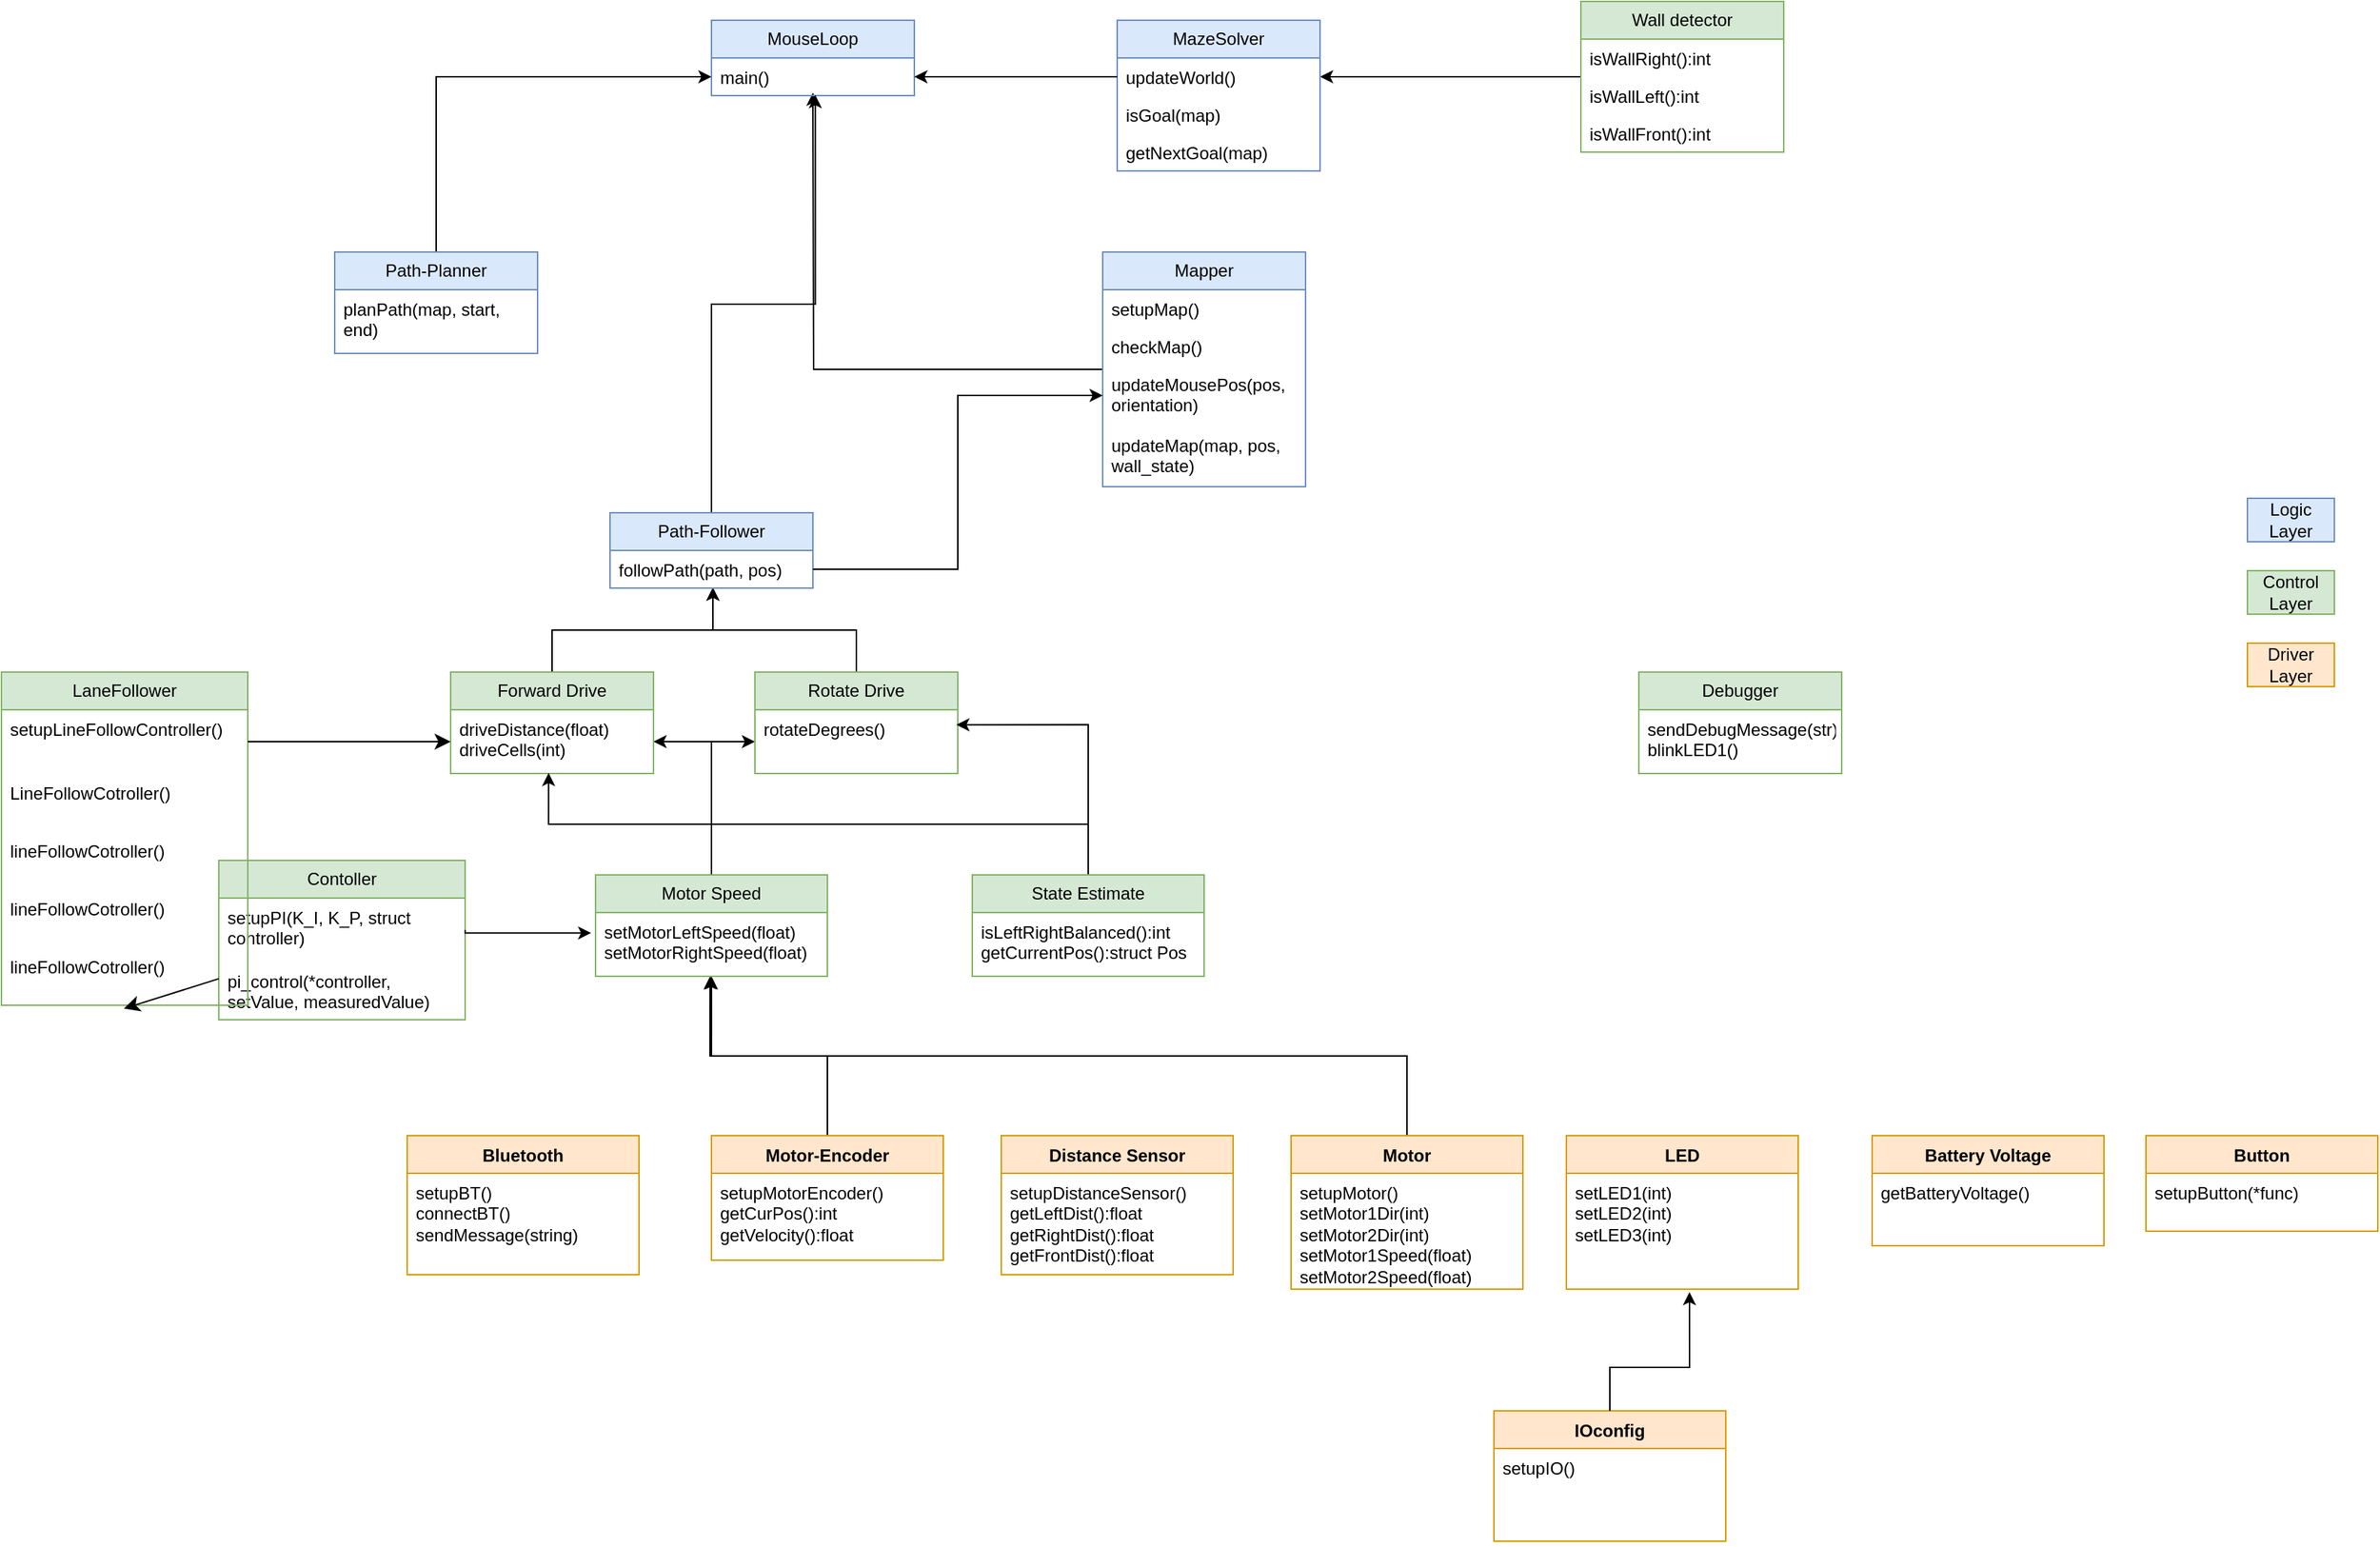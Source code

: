 <mxfile version="22.0.0" type="github">
  <diagram id="C5RBs43oDa-KdzZeNtuy" name="Page-1">
    <mxGraphModel dx="2304" dy="2022" grid="1" gridSize="10" guides="1" tooltips="1" connect="1" arrows="1" fold="1" page="1" pageScale="1" pageWidth="827" pageHeight="1169" math="0" shadow="0">
      <root>
        <mxCell id="WIyWlLk6GJQsqaUBKTNV-0" />
        <mxCell id="WIyWlLk6GJQsqaUBKTNV-1" parent="WIyWlLk6GJQsqaUBKTNV-0" />
        <mxCell id="czigmZRqxlCVBja09hjT-0" value="Bluetooth" style="swimlane;fontStyle=1;align=center;verticalAlign=top;childLayout=stackLayout;horizontal=1;startSize=26;horizontalStack=0;resizeParent=1;resizeParentMax=0;resizeLast=0;collapsible=1;marginBottom=0;whiteSpace=wrap;html=1;fillColor=#ffe6cc;strokeColor=#d79b00;" parent="WIyWlLk6GJQsqaUBKTNV-1" vertex="1">
          <mxGeometry x="70" y="520" width="160" height="96" as="geometry" />
        </mxCell>
        <mxCell id="czigmZRqxlCVBja09hjT-3" value="setupBT()&lt;br&gt;connectBT()&lt;br&gt;sendMessage(string)&lt;br&gt;" style="text;strokeColor=#d79b00;fillColor=none;align=left;verticalAlign=top;spacingLeft=4;spacingRight=4;overflow=hidden;rotatable=0;points=[[0,0.5],[1,0.5]];portConstraint=eastwest;whiteSpace=wrap;html=1;" parent="czigmZRqxlCVBja09hjT-0" vertex="1">
          <mxGeometry y="26" width="160" height="70" as="geometry" />
        </mxCell>
        <mxCell id="czigmZRqxlCVBja09hjT-52" value="" style="edgeStyle=orthogonalEdgeStyle;rounded=0;orthogonalLoop=1;jettySize=auto;html=1;" parent="WIyWlLk6GJQsqaUBKTNV-1" source="czigmZRqxlCVBja09hjT-4" target="czigmZRqxlCVBja09hjT-31" edge="1">
          <mxGeometry relative="1" as="geometry">
            <Array as="points">
              <mxPoint x="360" y="465" />
              <mxPoint x="280" y="465" />
            </Array>
          </mxGeometry>
        </mxCell>
        <mxCell id="czigmZRqxlCVBja09hjT-4" value="Motor-Encoder" style="swimlane;fontStyle=1;align=center;verticalAlign=top;childLayout=stackLayout;horizontal=1;startSize=26;horizontalStack=0;resizeParent=1;resizeParentMax=0;resizeLast=0;collapsible=1;marginBottom=0;whiteSpace=wrap;html=1;fillColor=#ffe6cc;strokeColor=#d79b00;" parent="WIyWlLk6GJQsqaUBKTNV-1" vertex="1">
          <mxGeometry x="280" y="520" width="160" height="86" as="geometry" />
        </mxCell>
        <mxCell id="czigmZRqxlCVBja09hjT-7" value="setupMotorEncoder()&lt;br&gt;getCurPos():int&lt;br&gt;getVelocity():float&lt;br&gt;&lt;br&gt;" style="text;strokeColor=#d79b00;fillColor=none;align=left;verticalAlign=top;spacingLeft=4;spacingRight=4;overflow=hidden;rotatable=0;points=[[0,0.5],[1,0.5]];portConstraint=eastwest;whiteSpace=wrap;html=1;" parent="czigmZRqxlCVBja09hjT-4" vertex="1">
          <mxGeometry y="26" width="160" height="60" as="geometry" />
        </mxCell>
        <mxCell id="czigmZRqxlCVBja09hjT-8" value="Distance Sensor" style="swimlane;fontStyle=1;align=center;verticalAlign=top;childLayout=stackLayout;horizontal=1;startSize=26;horizontalStack=0;resizeParent=1;resizeParentMax=0;resizeLast=0;collapsible=1;marginBottom=0;whiteSpace=wrap;html=1;fillColor=#ffe6cc;strokeColor=#d79b00;" parent="WIyWlLk6GJQsqaUBKTNV-1" vertex="1">
          <mxGeometry x="480" y="520" width="160" height="96" as="geometry" />
        </mxCell>
        <mxCell id="czigmZRqxlCVBja09hjT-11" value="setupDistanceSensor()&lt;br&gt;getLeftDist():float&lt;br&gt;getRightDist():float&lt;br&gt;getFrontDist():float" style="text;strokeColor=#d79b00;fillColor=none;align=left;verticalAlign=top;spacingLeft=4;spacingRight=4;overflow=hidden;rotatable=0;points=[[0,0.5],[1,0.5]];portConstraint=eastwest;whiteSpace=wrap;html=1;" parent="czigmZRqxlCVBja09hjT-8" vertex="1">
          <mxGeometry y="26" width="160" height="70" as="geometry" />
        </mxCell>
        <mxCell id="czigmZRqxlCVBja09hjT-51" style="edgeStyle=orthogonalEdgeStyle;rounded=0;orthogonalLoop=1;jettySize=auto;html=1;entryX=0.494;entryY=1;entryDx=0;entryDy=0;entryPerimeter=0;" parent="WIyWlLk6GJQsqaUBKTNV-1" source="czigmZRqxlCVBja09hjT-12" target="czigmZRqxlCVBja09hjT-31" edge="1">
          <mxGeometry relative="1" as="geometry" />
        </mxCell>
        <mxCell id="czigmZRqxlCVBja09hjT-12" value="Motor" style="swimlane;fontStyle=1;align=center;verticalAlign=top;childLayout=stackLayout;horizontal=1;startSize=26;horizontalStack=0;resizeParent=1;resizeParentMax=0;resizeLast=0;collapsible=1;marginBottom=0;whiteSpace=wrap;html=1;fillColor=#ffe6cc;strokeColor=#d79b00;" parent="WIyWlLk6GJQsqaUBKTNV-1" vertex="1">
          <mxGeometry x="680" y="520" width="160" height="106" as="geometry" />
        </mxCell>
        <mxCell id="czigmZRqxlCVBja09hjT-15" value="setupMotor()&lt;br&gt;setMotor1Dir(int)&lt;br&gt;setMotor2Dir(int)&lt;br&gt;setMotor1Speed(float)&lt;br&gt;setMotor2Speed(float)" style="text;strokeColor=#d79b00;fillColor=none;align=left;verticalAlign=top;spacingLeft=4;spacingRight=4;overflow=hidden;rotatable=0;points=[[0,0.5],[1,0.5]];portConstraint=eastwest;whiteSpace=wrap;html=1;" parent="czigmZRqxlCVBja09hjT-12" vertex="1">
          <mxGeometry y="26" width="160" height="80" as="geometry" />
        </mxCell>
        <mxCell id="czigmZRqxlCVBja09hjT-16" value="LED" style="swimlane;fontStyle=1;align=center;verticalAlign=top;childLayout=stackLayout;horizontal=1;startSize=26;horizontalStack=0;resizeParent=1;resizeParentMax=0;resizeLast=0;collapsible=1;marginBottom=0;whiteSpace=wrap;html=1;fillColor=#ffe6cc;strokeColor=#d79b00;" parent="WIyWlLk6GJQsqaUBKTNV-1" vertex="1">
          <mxGeometry x="870" y="520" width="160" height="106" as="geometry" />
        </mxCell>
        <mxCell id="czigmZRqxlCVBja09hjT-19" value="setLED1(int)&lt;br&gt;setLED2(int)&lt;br&gt;setLED3(int)" style="text;strokeColor=#d79b00;fillColor=none;align=left;verticalAlign=top;spacingLeft=4;spacingRight=4;overflow=hidden;rotatable=0;points=[[0,0.5],[1,0.5]];portConstraint=eastwest;whiteSpace=wrap;html=1;" parent="czigmZRqxlCVBja09hjT-16" vertex="1">
          <mxGeometry y="26" width="160" height="80" as="geometry" />
        </mxCell>
        <mxCell id="czigmZRqxlCVBja09hjT-20" value="Battery Voltage" style="swimlane;fontStyle=1;align=center;verticalAlign=top;childLayout=stackLayout;horizontal=1;startSize=26;horizontalStack=0;resizeParent=1;resizeParentMax=0;resizeLast=0;collapsible=1;marginBottom=0;whiteSpace=wrap;html=1;fillColor=#ffe6cc;strokeColor=#d79b00;" parent="WIyWlLk6GJQsqaUBKTNV-1" vertex="1">
          <mxGeometry x="1081" y="520" width="160" height="76" as="geometry" />
        </mxCell>
        <mxCell id="czigmZRqxlCVBja09hjT-23" value="getBatteryVoltage()" style="text;strokeColor=#d79b00;fillColor=none;align=left;verticalAlign=top;spacingLeft=4;spacingRight=4;overflow=hidden;rotatable=0;points=[[0,0.5],[1,0.5]];portConstraint=eastwest;whiteSpace=wrap;html=1;" parent="czigmZRqxlCVBja09hjT-20" vertex="1">
          <mxGeometry y="26" width="160" height="50" as="geometry" />
        </mxCell>
        <mxCell id="czigmZRqxlCVBja09hjT-26" value="Button" style="swimlane;fontStyle=1;align=center;verticalAlign=top;childLayout=stackLayout;horizontal=1;startSize=26;horizontalStack=0;resizeParent=1;resizeParentMax=0;resizeLast=0;collapsible=1;marginBottom=0;whiteSpace=wrap;html=1;fillColor=#ffe6cc;strokeColor=#d79b00;" parent="WIyWlLk6GJQsqaUBKTNV-1" vertex="1">
          <mxGeometry x="1270" y="520" width="160" height="66" as="geometry" />
        </mxCell>
        <mxCell id="czigmZRqxlCVBja09hjT-29" value="setupButton(*func)" style="text;strokeColor=#d79b00;fillColor=none;align=left;verticalAlign=top;spacingLeft=4;spacingRight=4;overflow=hidden;rotatable=0;points=[[0,0.5],[1,0.5]];portConstraint=eastwest;whiteSpace=wrap;html=1;" parent="czigmZRqxlCVBja09hjT-26" vertex="1">
          <mxGeometry y="26" width="160" height="40" as="geometry" />
        </mxCell>
        <mxCell id="czigmZRqxlCVBja09hjT-46" style="edgeStyle=orthogonalEdgeStyle;rounded=0;orthogonalLoop=1;jettySize=auto;html=1;entryX=0;entryY=0.5;entryDx=0;entryDy=0;" parent="WIyWlLk6GJQsqaUBKTNV-1" source="czigmZRqxlCVBja09hjT-30" target="czigmZRqxlCVBja09hjT-37" edge="1">
          <mxGeometry relative="1" as="geometry" />
        </mxCell>
        <mxCell id="czigmZRqxlCVBja09hjT-63" style="edgeStyle=orthogonalEdgeStyle;rounded=0;orthogonalLoop=1;jettySize=auto;html=1;" parent="WIyWlLk6GJQsqaUBKTNV-1" source="czigmZRqxlCVBja09hjT-30" target="czigmZRqxlCVBja09hjT-57" edge="1">
          <mxGeometry relative="1" as="geometry" />
        </mxCell>
        <mxCell id="czigmZRqxlCVBja09hjT-30" value="Motor Speed" style="swimlane;fontStyle=0;childLayout=stackLayout;horizontal=1;startSize=26;fillColor=#d5e8d4;horizontalStack=0;resizeParent=1;resizeParentMax=0;resizeLast=0;collapsible=1;marginBottom=0;whiteSpace=wrap;html=1;strokeColor=#82b366;" parent="WIyWlLk6GJQsqaUBKTNV-1" vertex="1">
          <mxGeometry x="200" y="340" width="160" height="70" as="geometry" />
        </mxCell>
        <mxCell id="czigmZRqxlCVBja09hjT-31" value="setMotorLeftSpeed(float)&lt;br&gt;setMotorRightSpeed(float)&lt;br&gt;" style="text;strokeColor=none;fillColor=none;align=left;verticalAlign=top;spacingLeft=4;spacingRight=4;overflow=hidden;rotatable=0;points=[[0,0.5],[1,0.5]];portConstraint=eastwest;whiteSpace=wrap;html=1;" parent="czigmZRqxlCVBja09hjT-30" vertex="1">
          <mxGeometry y="26" width="160" height="44" as="geometry" />
        </mxCell>
        <mxCell id="czigmZRqxlCVBja09hjT-99" style="edgeStyle=orthogonalEdgeStyle;rounded=0;orthogonalLoop=1;jettySize=auto;html=1;entryX=0.507;entryY=0.987;entryDx=0;entryDy=0;entryPerimeter=0;" parent="WIyWlLk6GJQsqaUBKTNV-1" source="czigmZRqxlCVBja09hjT-34" target="czigmZRqxlCVBja09hjT-86" edge="1">
          <mxGeometry relative="1" as="geometry" />
        </mxCell>
        <mxCell id="czigmZRqxlCVBja09hjT-34" value="Forward Drive" style="swimlane;fontStyle=0;childLayout=stackLayout;horizontal=1;startSize=26;fillColor=#d5e8d4;horizontalStack=0;resizeParent=1;resizeParentMax=0;resizeLast=0;collapsible=1;marginBottom=0;whiteSpace=wrap;html=1;strokeColor=#82b366;" parent="WIyWlLk6GJQsqaUBKTNV-1" vertex="1">
          <mxGeometry x="100" y="200" width="140" height="70" as="geometry" />
        </mxCell>
        <mxCell id="czigmZRqxlCVBja09hjT-57" value="driveDistance(float)&lt;br&gt;driveCells(int)" style="text;strokeColor=none;fillColor=none;align=left;verticalAlign=top;spacingLeft=4;spacingRight=4;overflow=hidden;rotatable=0;points=[[0,0.5],[1,0.5]];portConstraint=eastwest;whiteSpace=wrap;html=1;" parent="czigmZRqxlCVBja09hjT-34" vertex="1">
          <mxGeometry y="26" width="140" height="44" as="geometry" />
        </mxCell>
        <mxCell id="czigmZRqxlCVBja09hjT-100" style="edgeStyle=orthogonalEdgeStyle;rounded=0;orthogonalLoop=1;jettySize=auto;html=1;entryX=0.507;entryY=0.987;entryDx=0;entryDy=0;entryPerimeter=0;" parent="WIyWlLk6GJQsqaUBKTNV-1" source="czigmZRqxlCVBja09hjT-36" target="czigmZRqxlCVBja09hjT-86" edge="1">
          <mxGeometry relative="1" as="geometry" />
        </mxCell>
        <mxCell id="czigmZRqxlCVBja09hjT-36" value="Rotate Drive" style="swimlane;fontStyle=0;childLayout=stackLayout;horizontal=1;startSize=26;fillColor=#d5e8d4;horizontalStack=0;resizeParent=1;resizeParentMax=0;resizeLast=0;collapsible=1;marginBottom=0;whiteSpace=wrap;html=1;strokeColor=#82b366;" parent="WIyWlLk6GJQsqaUBKTNV-1" vertex="1">
          <mxGeometry x="310" y="200" width="140" height="70" as="geometry" />
        </mxCell>
        <mxCell id="czigmZRqxlCVBja09hjT-37" value="rotateDegrees()" style="text;strokeColor=none;fillColor=none;align=left;verticalAlign=top;spacingLeft=4;spacingRight=4;overflow=hidden;rotatable=0;points=[[0,0.5],[1,0.5]];portConstraint=eastwest;whiteSpace=wrap;html=1;" parent="czigmZRqxlCVBja09hjT-36" vertex="1">
          <mxGeometry y="26" width="140" height="44" as="geometry" />
        </mxCell>
        <mxCell id="czigmZRqxlCVBja09hjT-110" style="edgeStyle=orthogonalEdgeStyle;rounded=0;orthogonalLoop=1;jettySize=auto;html=1;entryX=0.483;entryY=0.992;entryDx=0;entryDy=0;entryPerimeter=0;" parent="WIyWlLk6GJQsqaUBKTNV-1" source="czigmZRqxlCVBja09hjT-38" target="czigmZRqxlCVBja09hjT-57" edge="1">
          <mxGeometry relative="1" as="geometry" />
        </mxCell>
        <mxCell id="czigmZRqxlCVBja09hjT-111" style="edgeStyle=orthogonalEdgeStyle;rounded=0;orthogonalLoop=1;jettySize=auto;html=1;entryX=0.993;entryY=0.235;entryDx=0;entryDy=0;entryPerimeter=0;" parent="WIyWlLk6GJQsqaUBKTNV-1" source="czigmZRqxlCVBja09hjT-38" target="czigmZRqxlCVBja09hjT-37" edge="1">
          <mxGeometry relative="1" as="geometry" />
        </mxCell>
        <mxCell id="czigmZRqxlCVBja09hjT-38" value="State Estimate" style="swimlane;fontStyle=0;childLayout=stackLayout;horizontal=1;startSize=26;fillColor=#d5e8d4;horizontalStack=0;resizeParent=1;resizeParentMax=0;resizeLast=0;collapsible=1;marginBottom=0;whiteSpace=wrap;html=1;strokeColor=#82b366;" parent="WIyWlLk6GJQsqaUBKTNV-1" vertex="1">
          <mxGeometry x="460" y="340" width="160" height="70" as="geometry" />
        </mxCell>
        <mxCell id="czigmZRqxlCVBja09hjT-39" value="isLeftRightBalanced():int&lt;br&gt;getCurrentPos():struct Pos" style="text;strokeColor=none;fillColor=none;align=left;verticalAlign=top;spacingLeft=4;spacingRight=4;overflow=hidden;rotatable=0;points=[[0,0.5],[1,0.5]];portConstraint=eastwest;whiteSpace=wrap;html=1;" parent="czigmZRqxlCVBja09hjT-38" vertex="1">
          <mxGeometry y="26" width="160" height="44" as="geometry" />
        </mxCell>
        <mxCell id="czigmZRqxlCVBja09hjT-106" style="edgeStyle=orthogonalEdgeStyle;rounded=0;orthogonalLoop=1;jettySize=auto;html=1;entryX=1;entryY=0.5;entryDx=0;entryDy=0;" parent="WIyWlLk6GJQsqaUBKTNV-1" source="czigmZRqxlCVBja09hjT-40" target="czigmZRqxlCVBja09hjT-93" edge="1">
          <mxGeometry relative="1" as="geometry" />
        </mxCell>
        <mxCell id="czigmZRqxlCVBja09hjT-40" value="Wall detector" style="swimlane;fontStyle=0;childLayout=stackLayout;horizontal=1;startSize=26;fillColor=#d5e8d4;horizontalStack=0;resizeParent=1;resizeParentMax=0;resizeLast=0;collapsible=1;marginBottom=0;whiteSpace=wrap;html=1;strokeColor=#82b366;" parent="WIyWlLk6GJQsqaUBKTNV-1" vertex="1">
          <mxGeometry x="880" y="-263" width="140" height="104" as="geometry" />
        </mxCell>
        <mxCell id="czigmZRqxlCVBja09hjT-61" value="isWallRight():int" style="text;strokeColor=none;fillColor=none;align=left;verticalAlign=top;spacingLeft=4;spacingRight=4;overflow=hidden;rotatable=0;points=[[0,0.5],[1,0.5]];portConstraint=eastwest;whiteSpace=wrap;html=1;" parent="czigmZRqxlCVBja09hjT-40" vertex="1">
          <mxGeometry y="26" width="140" height="26" as="geometry" />
        </mxCell>
        <mxCell id="czigmZRqxlCVBja09hjT-41" value="isWallLeft():int&lt;br&gt;" style="text;strokeColor=none;fillColor=none;align=left;verticalAlign=top;spacingLeft=4;spacingRight=4;overflow=hidden;rotatable=0;points=[[0,0.5],[1,0.5]];portConstraint=eastwest;whiteSpace=wrap;html=1;" parent="czigmZRqxlCVBja09hjT-40" vertex="1">
          <mxGeometry y="52" width="140" height="26" as="geometry" />
        </mxCell>
        <mxCell id="czigmZRqxlCVBja09hjT-62" value="isWallFront():int" style="text;strokeColor=none;fillColor=none;align=left;verticalAlign=top;spacingLeft=4;spacingRight=4;overflow=hidden;rotatable=0;points=[[0,0.5],[1,0.5]];portConstraint=eastwest;whiteSpace=wrap;html=1;" parent="czigmZRqxlCVBja09hjT-40" vertex="1">
          <mxGeometry y="78" width="140" height="26" as="geometry" />
        </mxCell>
        <mxCell id="czigmZRqxlCVBja09hjT-42" value="Debugger" style="swimlane;fontStyle=0;childLayout=stackLayout;horizontal=1;startSize=26;fillColor=#d5e8d4;horizontalStack=0;resizeParent=1;resizeParentMax=0;resizeLast=0;collapsible=1;marginBottom=0;whiteSpace=wrap;html=1;strokeColor=#82b366;" parent="WIyWlLk6GJQsqaUBKTNV-1" vertex="1">
          <mxGeometry x="920" y="200" width="140" height="70" as="geometry" />
        </mxCell>
        <mxCell id="czigmZRqxlCVBja09hjT-43" value="sendDebugMessage(str)&lt;br&gt;blinkLED1()" style="text;strokeColor=none;fillColor=none;align=left;verticalAlign=top;spacingLeft=4;spacingRight=4;overflow=hidden;rotatable=0;points=[[0,0.5],[1,0.5]];portConstraint=eastwest;whiteSpace=wrap;html=1;" parent="czigmZRqxlCVBja09hjT-42" vertex="1">
          <mxGeometry y="26" width="140" height="44" as="geometry" />
        </mxCell>
        <mxCell id="czigmZRqxlCVBja09hjT-53" value="Contoller" style="swimlane;fontStyle=0;childLayout=stackLayout;horizontal=1;startSize=26;fillColor=#d5e8d4;horizontalStack=0;resizeParent=1;resizeParentMax=0;resizeLast=0;collapsible=1;marginBottom=0;whiteSpace=wrap;html=1;strokeColor=#82b366;" parent="WIyWlLk6GJQsqaUBKTNV-1" vertex="1">
          <mxGeometry x="-60" y="330" width="170" height="110" as="geometry" />
        </mxCell>
        <mxCell id="czigmZRqxlCVBja09hjT-54" value="setupPI(K_I, K_P, struct controller)" style="text;strokeColor=none;fillColor=none;align=left;verticalAlign=top;spacingLeft=4;spacingRight=4;overflow=hidden;rotatable=0;points=[[0,0.5],[1,0.5]];portConstraint=eastwest;whiteSpace=wrap;html=1;" parent="czigmZRqxlCVBja09hjT-53" vertex="1">
          <mxGeometry y="26" width="170" height="44" as="geometry" />
        </mxCell>
        <mxCell id="czigmZRqxlCVBja09hjT-56" value="pi_control(*controller, setValue, measuredValue)" style="text;strokeColor=none;fillColor=none;align=left;verticalAlign=top;spacingLeft=4;spacingRight=4;overflow=hidden;rotatable=0;points=[[0,0.5],[1,0.5]];portConstraint=eastwest;whiteSpace=wrap;html=1;" parent="czigmZRqxlCVBja09hjT-53" vertex="1">
          <mxGeometry y="70" width="170" height="40" as="geometry" />
        </mxCell>
        <mxCell id="czigmZRqxlCVBja09hjT-67" style="edgeStyle=orthogonalEdgeStyle;rounded=0;orthogonalLoop=1;jettySize=auto;html=1;exitX=1;exitY=0.5;exitDx=0;exitDy=0;entryX=-0.019;entryY=0.32;entryDx=0;entryDy=0;entryPerimeter=0;" parent="WIyWlLk6GJQsqaUBKTNV-1" source="czigmZRqxlCVBja09hjT-54" target="czigmZRqxlCVBja09hjT-31" edge="1">
          <mxGeometry relative="1" as="geometry">
            <Array as="points">
              <mxPoint x="110" y="380" />
            </Array>
          </mxGeometry>
        </mxCell>
        <mxCell id="czigmZRqxlCVBja09hjT-103" style="edgeStyle=orthogonalEdgeStyle;rounded=0;orthogonalLoop=1;jettySize=auto;html=1;" parent="WIyWlLk6GJQsqaUBKTNV-1" source="czigmZRqxlCVBja09hjT-68" edge="1">
          <mxGeometry relative="1" as="geometry">
            <mxPoint x="350" y="-200" as="targetPoint" />
          </mxGeometry>
        </mxCell>
        <mxCell id="czigmZRqxlCVBja09hjT-68" value="Mapper" style="swimlane;fontStyle=0;childLayout=stackLayout;horizontal=1;startSize=26;fillColor=#dae8fc;horizontalStack=0;resizeParent=1;resizeParentMax=0;resizeLast=0;collapsible=1;marginBottom=0;whiteSpace=wrap;html=1;strokeColor=#6c8ebf;" parent="WIyWlLk6GJQsqaUBKTNV-1" vertex="1">
          <mxGeometry x="550" y="-90" width="140" height="162" as="geometry" />
        </mxCell>
        <mxCell id="czigmZRqxlCVBja09hjT-70" value="setupMap()" style="text;strokeColor=none;fillColor=none;align=left;verticalAlign=top;spacingLeft=4;spacingRight=4;overflow=hidden;rotatable=0;points=[[0,0.5],[1,0.5]];portConstraint=eastwest;whiteSpace=wrap;html=1;" parent="czigmZRqxlCVBja09hjT-68" vertex="1">
          <mxGeometry y="26" width="140" height="26" as="geometry" />
        </mxCell>
        <mxCell id="czigmZRqxlCVBja09hjT-80" value="checkMap()" style="text;strokeColor=none;fillColor=none;align=left;verticalAlign=top;spacingLeft=4;spacingRight=4;overflow=hidden;rotatable=0;points=[[0,0.5],[1,0.5]];portConstraint=eastwest;whiteSpace=wrap;html=1;" parent="czigmZRqxlCVBja09hjT-68" vertex="1">
          <mxGeometry y="52" width="140" height="26" as="geometry" />
        </mxCell>
        <mxCell id="czigmZRqxlCVBja09hjT-94" value="updateMousePos(pos, orientation)" style="text;strokeColor=none;fillColor=none;align=left;verticalAlign=top;spacingLeft=4;spacingRight=4;overflow=hidden;rotatable=0;points=[[0,0.5],[1,0.5]];portConstraint=eastwest;whiteSpace=wrap;html=1;" parent="czigmZRqxlCVBja09hjT-68" vertex="1">
          <mxGeometry y="78" width="140" height="42" as="geometry" />
        </mxCell>
        <mxCell id="czigmZRqxlCVBja09hjT-71" value="updateMap(map, pos, wall_state)" style="text;strokeColor=none;fillColor=none;align=left;verticalAlign=top;spacingLeft=4;spacingRight=4;overflow=hidden;rotatable=0;points=[[0,0.5],[1,0.5]];portConstraint=eastwest;whiteSpace=wrap;html=1;" parent="czigmZRqxlCVBja09hjT-68" vertex="1">
          <mxGeometry y="120" width="140" height="42" as="geometry" />
        </mxCell>
        <mxCell id="czigmZRqxlCVBja09hjT-74" value="MouseLoop" style="swimlane;fontStyle=0;childLayout=stackLayout;horizontal=1;startSize=26;fillColor=#dae8fc;horizontalStack=0;resizeParent=1;resizeParentMax=0;resizeLast=0;collapsible=1;marginBottom=0;whiteSpace=wrap;html=1;strokeColor=#6c8ebf;" parent="WIyWlLk6GJQsqaUBKTNV-1" vertex="1">
          <mxGeometry x="280" y="-250" width="140" height="52" as="geometry" />
        </mxCell>
        <mxCell id="czigmZRqxlCVBja09hjT-75" value="main()" style="text;strokeColor=none;fillColor=none;align=left;verticalAlign=top;spacingLeft=4;spacingRight=4;overflow=hidden;rotatable=0;points=[[0,0.5],[1,0.5]];portConstraint=eastwest;whiteSpace=wrap;html=1;" parent="czigmZRqxlCVBja09hjT-74" vertex="1">
          <mxGeometry y="26" width="140" height="26" as="geometry" />
        </mxCell>
        <mxCell id="czigmZRqxlCVBja09hjT-101" style="edgeStyle=orthogonalEdgeStyle;rounded=0;orthogonalLoop=1;jettySize=auto;html=1;" parent="WIyWlLk6GJQsqaUBKTNV-1" source="czigmZRqxlCVBja09hjT-81" target="czigmZRqxlCVBja09hjT-75" edge="1">
          <mxGeometry relative="1" as="geometry" />
        </mxCell>
        <mxCell id="czigmZRqxlCVBja09hjT-81" value="Path-Planner" style="swimlane;fontStyle=0;childLayout=stackLayout;horizontal=1;startSize=26;fillColor=#dae8fc;horizontalStack=0;resizeParent=1;resizeParentMax=0;resizeLast=0;collapsible=1;marginBottom=0;whiteSpace=wrap;html=1;strokeColor=#6c8ebf;" parent="WIyWlLk6GJQsqaUBKTNV-1" vertex="1">
          <mxGeometry x="20" y="-90" width="140" height="70" as="geometry" />
        </mxCell>
        <mxCell id="czigmZRqxlCVBja09hjT-83" value="planPath(map, start, end)" style="text;strokeColor=none;fillColor=none;align=left;verticalAlign=top;spacingLeft=4;spacingRight=4;overflow=hidden;rotatable=0;points=[[0,0.5],[1,0.5]];portConstraint=eastwest;whiteSpace=wrap;html=1;" parent="czigmZRqxlCVBja09hjT-81" vertex="1">
          <mxGeometry y="26" width="140" height="44" as="geometry" />
        </mxCell>
        <mxCell id="czigmZRqxlCVBja09hjT-102" style="edgeStyle=orthogonalEdgeStyle;rounded=0;orthogonalLoop=1;jettySize=auto;html=1;entryX=0.512;entryY=0.987;entryDx=0;entryDy=0;entryPerimeter=0;" parent="WIyWlLk6GJQsqaUBKTNV-1" source="czigmZRqxlCVBja09hjT-85" target="czigmZRqxlCVBja09hjT-75" edge="1">
          <mxGeometry relative="1" as="geometry" />
        </mxCell>
        <mxCell id="czigmZRqxlCVBja09hjT-85" value="Path-Follower" style="swimlane;fontStyle=0;childLayout=stackLayout;horizontal=1;startSize=26;fillColor=#dae8fc;horizontalStack=0;resizeParent=1;resizeParentMax=0;resizeLast=0;collapsible=1;marginBottom=0;whiteSpace=wrap;html=1;strokeColor=#6c8ebf;" parent="WIyWlLk6GJQsqaUBKTNV-1" vertex="1">
          <mxGeometry x="210" y="90" width="140" height="52" as="geometry" />
        </mxCell>
        <mxCell id="czigmZRqxlCVBja09hjT-86" value="followPath(path, pos)" style="text;strokeColor=none;fillColor=none;align=left;verticalAlign=top;spacingLeft=4;spacingRight=4;overflow=hidden;rotatable=0;points=[[0,0.5],[1,0.5]];portConstraint=eastwest;whiteSpace=wrap;html=1;" parent="czigmZRqxlCVBja09hjT-85" vertex="1">
          <mxGeometry y="26" width="140" height="26" as="geometry" />
        </mxCell>
        <mxCell id="czigmZRqxlCVBja09hjT-89" value="MazeSolver" style="swimlane;fontStyle=0;childLayout=stackLayout;horizontal=1;startSize=26;fillColor=#dae8fc;horizontalStack=0;resizeParent=1;resizeParentMax=0;resizeLast=0;collapsible=1;marginBottom=0;whiteSpace=wrap;html=1;strokeColor=#6c8ebf;" parent="WIyWlLk6GJQsqaUBKTNV-1" vertex="1">
          <mxGeometry x="560" y="-250" width="140" height="104" as="geometry" />
        </mxCell>
        <mxCell id="czigmZRqxlCVBja09hjT-93" value="updateWorld()" style="text;strokeColor=none;fillColor=none;align=left;verticalAlign=top;spacingLeft=4;spacingRight=4;overflow=hidden;rotatable=0;points=[[0,0.5],[1,0.5]];portConstraint=eastwest;whiteSpace=wrap;html=1;" parent="czigmZRqxlCVBja09hjT-89" vertex="1">
          <mxGeometry y="26" width="140" height="26" as="geometry" />
        </mxCell>
        <mxCell id="BMpjHLZUU6J1PY0x6JFE-0" value="isGoal(map)" style="text;strokeColor=none;fillColor=none;align=left;verticalAlign=top;spacingLeft=4;spacingRight=4;overflow=hidden;rotatable=0;points=[[0,0.5],[1,0.5]];portConstraint=eastwest;whiteSpace=wrap;html=1;" parent="czigmZRqxlCVBja09hjT-89" vertex="1">
          <mxGeometry y="52" width="140" height="26" as="geometry" />
        </mxCell>
        <mxCell id="czigmZRqxlCVBja09hjT-91" value="getNextGoal(map)" style="text;strokeColor=none;fillColor=none;align=left;verticalAlign=top;spacingLeft=4;spacingRight=4;overflow=hidden;rotatable=0;points=[[0,0.5],[1,0.5]];portConstraint=eastwest;whiteSpace=wrap;html=1;" parent="czigmZRqxlCVBja09hjT-89" vertex="1">
          <mxGeometry y="78" width="140" height="26" as="geometry" />
        </mxCell>
        <mxCell id="czigmZRqxlCVBja09hjT-104" style="edgeStyle=orthogonalEdgeStyle;rounded=0;orthogonalLoop=1;jettySize=auto;html=1;entryX=1;entryY=0.5;entryDx=0;entryDy=0;" parent="WIyWlLk6GJQsqaUBKTNV-1" source="czigmZRqxlCVBja09hjT-93" target="czigmZRqxlCVBja09hjT-75" edge="1">
          <mxGeometry relative="1" as="geometry" />
        </mxCell>
        <mxCell id="czigmZRqxlCVBja09hjT-105" style="edgeStyle=orthogonalEdgeStyle;rounded=0;orthogonalLoop=1;jettySize=auto;html=1;entryX=0;entryY=0.5;entryDx=0;entryDy=0;" parent="WIyWlLk6GJQsqaUBKTNV-1" source="czigmZRqxlCVBja09hjT-86" target="czigmZRqxlCVBja09hjT-94" edge="1">
          <mxGeometry relative="1" as="geometry" />
        </mxCell>
        <mxCell id="BMpjHLZUU6J1PY0x6JFE-3" value="Logic Layer" style="text;html=1;strokeColor=#6c8ebf;fillColor=#dae8fc;align=center;verticalAlign=middle;whiteSpace=wrap;rounded=0;" parent="WIyWlLk6GJQsqaUBKTNV-1" vertex="1">
          <mxGeometry x="1340" y="80" width="60" height="30" as="geometry" />
        </mxCell>
        <mxCell id="BMpjHLZUU6J1PY0x6JFE-4" value="Control Layer" style="text;html=1;strokeColor=#82b366;fillColor=#d5e8d4;align=center;verticalAlign=middle;whiteSpace=wrap;rounded=0;" parent="WIyWlLk6GJQsqaUBKTNV-1" vertex="1">
          <mxGeometry x="1340" y="130" width="60" height="30" as="geometry" />
        </mxCell>
        <mxCell id="BMpjHLZUU6J1PY0x6JFE-5" value="Driver Layer" style="text;html=1;strokeColor=#d79b00;fillColor=#ffe6cc;align=center;verticalAlign=middle;whiteSpace=wrap;rounded=0;" parent="WIyWlLk6GJQsqaUBKTNV-1" vertex="1">
          <mxGeometry x="1340" y="180" width="60" height="30" as="geometry" />
        </mxCell>
        <mxCell id="sBKcXWiqpbYNCpysFKwK-0" value="IOconfig" style="swimlane;fontStyle=1;align=center;verticalAlign=top;childLayout=stackLayout;horizontal=1;startSize=26;horizontalStack=0;resizeParent=1;resizeParentMax=0;resizeLast=0;collapsible=1;marginBottom=0;whiteSpace=wrap;html=1;fillColor=#ffe6cc;strokeColor=#d79b00;" parent="WIyWlLk6GJQsqaUBKTNV-1" vertex="1">
          <mxGeometry x="820" y="710" width="160" height="90" as="geometry" />
        </mxCell>
        <mxCell id="sBKcXWiqpbYNCpysFKwK-1" value="setupIO()" style="text;strokeColor=#d79b00;fillColor=none;align=left;verticalAlign=top;spacingLeft=4;spacingRight=4;overflow=hidden;rotatable=0;points=[[0,0.5],[1,0.5]];portConstraint=eastwest;whiteSpace=wrap;html=1;" parent="sBKcXWiqpbYNCpysFKwK-0" vertex="1">
          <mxGeometry y="26" width="160" height="64" as="geometry" />
        </mxCell>
        <mxCell id="sBKcXWiqpbYNCpysFKwK-2" value="" style="endArrow=classic;html=1;rounded=0;exitX=0.5;exitY=0;exitDx=0;exitDy=0;entryX=0.531;entryY=1.025;entryDx=0;entryDy=0;entryPerimeter=0;" parent="WIyWlLk6GJQsqaUBKTNV-1" source="sBKcXWiqpbYNCpysFKwK-0" target="czigmZRqxlCVBja09hjT-19" edge="1">
          <mxGeometry width="50" height="50" relative="1" as="geometry">
            <mxPoint x="900" y="690" as="sourcePoint" />
            <mxPoint x="950" y="640" as="targetPoint" />
            <Array as="points">
              <mxPoint x="900" y="680" />
              <mxPoint x="955" y="680" />
            </Array>
          </mxGeometry>
        </mxCell>
        <mxCell id="mPs-lK0LFL4X5B1w4SSj-5" value="LaneFollower" style="swimlane;fontStyle=0;childLayout=stackLayout;horizontal=1;startSize=26;fillColor=#d5e8d4;horizontalStack=0;resizeParent=1;resizeParentMax=0;resizeLast=0;collapsible=1;marginBottom=0;whiteSpace=wrap;html=1;strokeColor=#82b366;" vertex="1" parent="WIyWlLk6GJQsqaUBKTNV-1">
          <mxGeometry x="-210" y="200" width="170" height="230" as="geometry" />
        </mxCell>
        <mxCell id="mPs-lK0LFL4X5B1w4SSj-6" value="setupLineFollowController()" style="text;strokeColor=none;fillColor=none;align=left;verticalAlign=top;spacingLeft=4;spacingRight=4;overflow=hidden;rotatable=0;points=[[0,0.5],[1,0.5]];portConstraint=eastwest;whiteSpace=wrap;html=1;" vertex="1" parent="mPs-lK0LFL4X5B1w4SSj-5">
          <mxGeometry y="26" width="170" height="44" as="geometry" />
        </mxCell>
        <mxCell id="mPs-lK0LFL4X5B1w4SSj-13" value="LineFollowCotroller()" style="text;strokeColor=none;fillColor=none;align=left;verticalAlign=top;spacingLeft=4;spacingRight=4;overflow=hidden;rotatable=0;points=[[0,0.5],[1,0.5]];portConstraint=eastwest;whiteSpace=wrap;html=1;" vertex="1" parent="mPs-lK0LFL4X5B1w4SSj-5">
          <mxGeometry y="70" width="170" height="40" as="geometry" />
        </mxCell>
        <mxCell id="mPs-lK0LFL4X5B1w4SSj-14" value="lineFollowCotroller()" style="text;strokeColor=none;fillColor=none;align=left;verticalAlign=top;spacingLeft=4;spacingRight=4;overflow=hidden;rotatable=0;points=[[0,0.5],[1,0.5]];portConstraint=eastwest;whiteSpace=wrap;html=1;" vertex="1" parent="mPs-lK0LFL4X5B1w4SSj-5">
          <mxGeometry y="110" width="170" height="40" as="geometry" />
        </mxCell>
        <mxCell id="mPs-lK0LFL4X5B1w4SSj-11" value="lineFollowCotroller()" style="text;strokeColor=none;fillColor=none;align=left;verticalAlign=top;spacingLeft=4;spacingRight=4;overflow=hidden;rotatable=0;points=[[0,0.5],[1,0.5]];portConstraint=eastwest;whiteSpace=wrap;html=1;" vertex="1" parent="mPs-lK0LFL4X5B1w4SSj-5">
          <mxGeometry y="150" width="170" height="40" as="geometry" />
        </mxCell>
        <mxCell id="mPs-lK0LFL4X5B1w4SSj-7" value="lineFollowCotroller()" style="text;strokeColor=none;fillColor=none;align=left;verticalAlign=top;spacingLeft=4;spacingRight=4;overflow=hidden;rotatable=0;points=[[0,0.5],[1,0.5]];portConstraint=eastwest;whiteSpace=wrap;html=1;" vertex="1" parent="mPs-lK0LFL4X5B1w4SSj-5">
          <mxGeometry y="190" width="170" height="40" as="geometry" />
        </mxCell>
        <mxCell id="mPs-lK0LFL4X5B1w4SSj-9" style="edgeStyle=none;curved=1;rounded=0;orthogonalLoop=1;jettySize=auto;html=1;entryX=0.497;entryY=1.057;entryDx=0;entryDy=0;entryPerimeter=0;fontSize=12;startSize=8;endSize=8;" edge="1" parent="WIyWlLk6GJQsqaUBKTNV-1" source="czigmZRqxlCVBja09hjT-53" target="mPs-lK0LFL4X5B1w4SSj-7">
          <mxGeometry relative="1" as="geometry" />
        </mxCell>
        <mxCell id="mPs-lK0LFL4X5B1w4SSj-10" style="edgeStyle=none;curved=1;rounded=0;orthogonalLoop=1;jettySize=auto;html=1;fontSize=12;startSize=8;endSize=8;" edge="1" parent="WIyWlLk6GJQsqaUBKTNV-1" source="mPs-lK0LFL4X5B1w4SSj-6" target="czigmZRqxlCVBja09hjT-57">
          <mxGeometry relative="1" as="geometry" />
        </mxCell>
      </root>
    </mxGraphModel>
  </diagram>
</mxfile>
